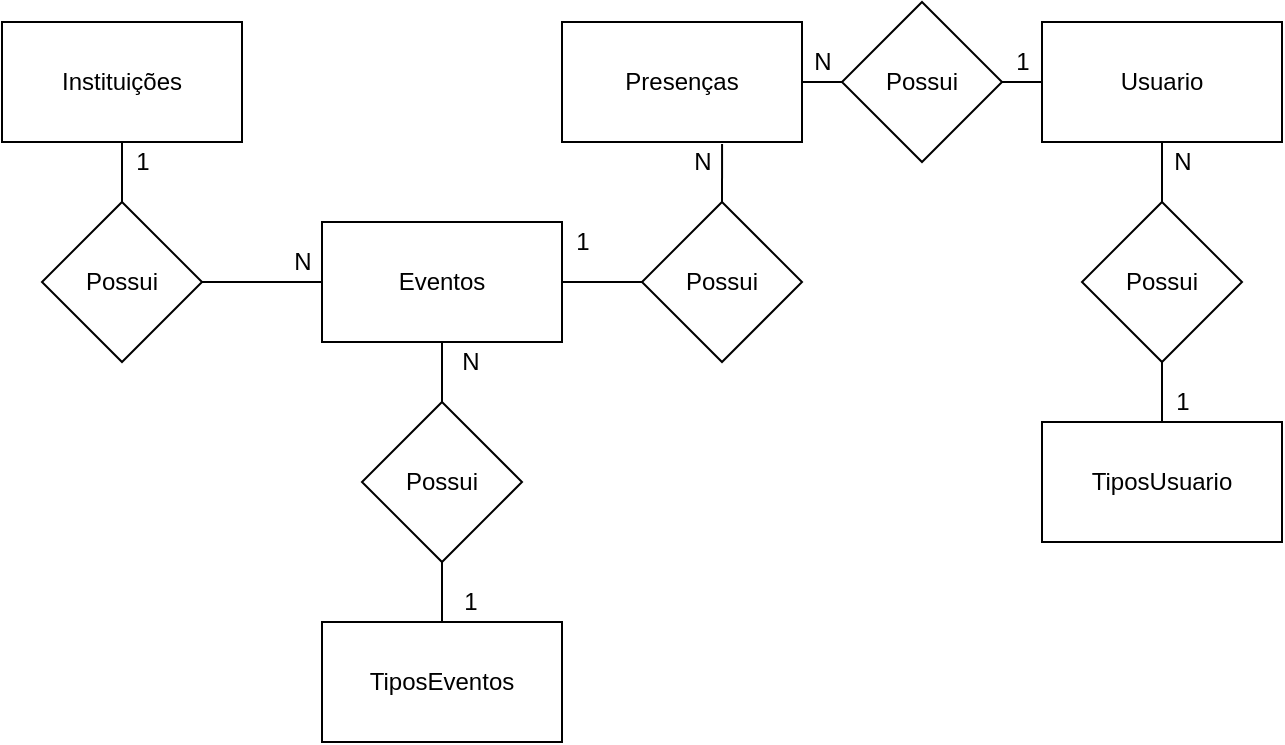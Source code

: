 <mxfile version="16.6.5" type="device" pages="2"><diagram id="ObKwiTXofC13rHkaumX3" name="Conceitual"><mxGraphModel dx="827" dy="462" grid="1" gridSize="10" guides="1" tooltips="1" connect="1" arrows="1" fold="1" page="1" pageScale="1" pageWidth="827" pageHeight="1169" math="0" shadow="0"><root><mxCell id="0"/><mxCell id="1" parent="0"/><mxCell id="L_Ko4BzmfGO2pb8uS7SX-14" style="edgeStyle=orthogonalEdgeStyle;rounded=0;orthogonalLoop=1;jettySize=auto;html=1;exitX=0;exitY=0.5;exitDx=0;exitDy=0;entryX=0.5;entryY=1;entryDx=0;entryDy=0;endArrow=none;endFill=0;startArrow=none;" edge="1" parent="1" source="L_Ko4BzmfGO2pb8uS7SX-9" target="L_Ko4BzmfGO2pb8uS7SX-4"><mxGeometry relative="1" as="geometry"><Array as="points"><mxPoint x="240" y="210"/></Array></mxGeometry></mxCell><mxCell id="L_Ko4BzmfGO2pb8uS7SX-31" style="edgeStyle=orthogonalEdgeStyle;rounded=0;orthogonalLoop=1;jettySize=auto;html=1;exitX=1;exitY=0.5;exitDx=0;exitDy=0;entryX=0;entryY=0.5;entryDx=0;entryDy=0;endArrow=none;endFill=0;" edge="1" parent="1" source="L_Ko4BzmfGO2pb8uS7SX-1" target="L_Ko4BzmfGO2pb8uS7SX-19"><mxGeometry relative="1" as="geometry"/></mxCell><mxCell id="L_Ko4BzmfGO2pb8uS7SX-1" value="Eventos" style="rounded=0;whiteSpace=wrap;html=1;" vertex="1" parent="1"><mxGeometry x="340" y="180" width="120" height="60" as="geometry"/></mxCell><mxCell id="L_Ko4BzmfGO2pb8uS7SX-18" style="edgeStyle=orthogonalEdgeStyle;rounded=0;orthogonalLoop=1;jettySize=auto;html=1;exitX=0.5;exitY=1;exitDx=0;exitDy=0;entryX=0.5;entryY=0;entryDx=0;entryDy=0;endArrow=none;endFill=0;startArrow=none;" edge="1" parent="1" source="L_Ko4BzmfGO2pb8uS7SX-21" target="L_Ko4BzmfGO2pb8uS7SX-6"><mxGeometry relative="1" as="geometry"/></mxCell><mxCell id="L_Ko4BzmfGO2pb8uS7SX-3" value="Usuario&lt;br&gt;" style="rounded=0;whiteSpace=wrap;html=1;" vertex="1" parent="1"><mxGeometry x="700" y="80" width="120" height="60" as="geometry"/></mxCell><mxCell id="L_Ko4BzmfGO2pb8uS7SX-4" value="Instituições" style="rounded=0;whiteSpace=wrap;html=1;" vertex="1" parent="1"><mxGeometry x="180" y="80" width="120" height="60" as="geometry"/></mxCell><mxCell id="L_Ko4BzmfGO2pb8uS7SX-11" style="edgeStyle=orthogonalEdgeStyle;rounded=0;orthogonalLoop=1;jettySize=auto;html=1;exitX=1;exitY=0.5;exitDx=0;exitDy=0;entryX=0;entryY=0.5;entryDx=0;entryDy=0;endArrow=none;endFill=0;startArrow=none;" edge="1" parent="1" source="L_Ko4BzmfGO2pb8uS7SX-23" target="L_Ko4BzmfGO2pb8uS7SX-3"><mxGeometry relative="1" as="geometry"/></mxCell><mxCell id="L_Ko4BzmfGO2pb8uS7SX-5" value="Presenças" style="rounded=0;whiteSpace=wrap;html=1;" vertex="1" parent="1"><mxGeometry x="460" y="80" width="120" height="60" as="geometry"/></mxCell><mxCell id="L_Ko4BzmfGO2pb8uS7SX-6" value="TiposUsuario" style="rounded=0;whiteSpace=wrap;html=1;" vertex="1" parent="1"><mxGeometry x="700" y="280" width="120" height="60" as="geometry"/></mxCell><mxCell id="L_Ko4BzmfGO2pb8uS7SX-7" value="N" style="text;html=1;align=center;verticalAlign=middle;resizable=0;points=[];autosize=1;strokeColor=none;fillColor=none;" vertex="1" parent="1"><mxGeometry x="320" y="190" width="20" height="20" as="geometry"/></mxCell><mxCell id="L_Ko4BzmfGO2pb8uS7SX-8" value="1" style="text;html=1;align=center;verticalAlign=middle;resizable=0;points=[];autosize=1;strokeColor=none;fillColor=none;" vertex="1" parent="1"><mxGeometry x="404" y="360" width="20" height="20" as="geometry"/></mxCell><mxCell id="L_Ko4BzmfGO2pb8uS7SX-9" value="Possui" style="rhombus;whiteSpace=wrap;html=1;" vertex="1" parent="1"><mxGeometry x="200" y="170" width="80" height="80" as="geometry"/></mxCell><mxCell id="L_Ko4BzmfGO2pb8uS7SX-15" value="" style="edgeStyle=orthogonalEdgeStyle;rounded=0;orthogonalLoop=1;jettySize=auto;html=1;exitX=0;exitY=0.5;exitDx=0;exitDy=0;entryX=1;entryY=0.5;entryDx=0;entryDy=0;endArrow=none;endFill=0;" edge="1" parent="1" source="L_Ko4BzmfGO2pb8uS7SX-1" target="L_Ko4BzmfGO2pb8uS7SX-9"><mxGeometry relative="1" as="geometry"><mxPoint x="340" y="210" as="sourcePoint"/><mxPoint x="240" y="140" as="targetPoint"/></mxGeometry></mxCell><mxCell id="L_Ko4BzmfGO2pb8uS7SX-17" style="edgeStyle=orthogonalEdgeStyle;rounded=0;orthogonalLoop=1;jettySize=auto;html=1;exitX=0.5;exitY=0;exitDx=0;exitDy=0;entryX=0.5;entryY=1;entryDx=0;entryDy=0;endArrow=none;endFill=0;" edge="1" parent="1" source="L_Ko4BzmfGO2pb8uS7SX-16" target="L_Ko4BzmfGO2pb8uS7SX-1"><mxGeometry relative="1" as="geometry"/></mxCell><mxCell id="L_Ko4BzmfGO2pb8uS7SX-16" value="TiposEventos" style="rounded=0;whiteSpace=wrap;html=1;" vertex="1" parent="1"><mxGeometry x="340" y="380" width="120" height="60" as="geometry"/></mxCell><mxCell id="L_Ko4BzmfGO2pb8uS7SX-20" value="Possui" style="rhombus;whiteSpace=wrap;html=1;" vertex="1" parent="1"><mxGeometry x="360" y="270" width="80" height="80" as="geometry"/></mxCell><mxCell id="L_Ko4BzmfGO2pb8uS7SX-21" value="Possui" style="rhombus;whiteSpace=wrap;html=1;" vertex="1" parent="1"><mxGeometry x="720" y="170" width="80" height="80" as="geometry"/></mxCell><mxCell id="L_Ko4BzmfGO2pb8uS7SX-22" value="" style="edgeStyle=orthogonalEdgeStyle;rounded=0;orthogonalLoop=1;jettySize=auto;html=1;exitX=0.5;exitY=1;exitDx=0;exitDy=0;entryX=0.5;entryY=0;entryDx=0;entryDy=0;endArrow=none;endFill=0;" edge="1" parent="1" source="L_Ko4BzmfGO2pb8uS7SX-3" target="L_Ko4BzmfGO2pb8uS7SX-21"><mxGeometry relative="1" as="geometry"><mxPoint x="760" y="140" as="sourcePoint"/><mxPoint x="760" y="280" as="targetPoint"/></mxGeometry></mxCell><mxCell id="L_Ko4BzmfGO2pb8uS7SX-23" value="Possui" style="rhombus;whiteSpace=wrap;html=1;" vertex="1" parent="1"><mxGeometry x="600" y="70" width="80" height="80" as="geometry"/></mxCell><mxCell id="L_Ko4BzmfGO2pb8uS7SX-24" value="" style="edgeStyle=orthogonalEdgeStyle;rounded=0;orthogonalLoop=1;jettySize=auto;html=1;exitX=1;exitY=0.5;exitDx=0;exitDy=0;entryX=0;entryY=0.5;entryDx=0;entryDy=0;endArrow=none;endFill=0;" edge="1" parent="1" source="L_Ko4BzmfGO2pb8uS7SX-5" target="L_Ko4BzmfGO2pb8uS7SX-23"><mxGeometry relative="1" as="geometry"><mxPoint x="580" y="110" as="sourcePoint"/><mxPoint x="700" y="110" as="targetPoint"/></mxGeometry></mxCell><mxCell id="L_Ko4BzmfGO2pb8uS7SX-25" value="N" style="text;html=1;align=center;verticalAlign=middle;resizable=0;points=[];autosize=1;strokeColor=none;fillColor=none;" vertex="1" parent="1"><mxGeometry x="404" y="240" width="20" height="20" as="geometry"/></mxCell><mxCell id="L_Ko4BzmfGO2pb8uS7SX-26" value="N" style="text;html=1;align=center;verticalAlign=middle;resizable=0;points=[];autosize=1;strokeColor=none;fillColor=none;" vertex="1" parent="1"><mxGeometry x="520" y="140" width="20" height="20" as="geometry"/></mxCell><mxCell id="L_Ko4BzmfGO2pb8uS7SX-27" value="1" style="text;html=1;align=center;verticalAlign=middle;resizable=0;points=[];autosize=1;strokeColor=none;fillColor=none;" vertex="1" parent="1"><mxGeometry x="240" y="140" width="20" height="20" as="geometry"/></mxCell><mxCell id="L_Ko4BzmfGO2pb8uS7SX-32" style="edgeStyle=orthogonalEdgeStyle;rounded=0;orthogonalLoop=1;jettySize=auto;html=1;exitX=0.5;exitY=0;exitDx=0;exitDy=0;entryX=0.667;entryY=1.017;entryDx=0;entryDy=0;entryPerimeter=0;endArrow=none;endFill=0;" edge="1" parent="1" source="L_Ko4BzmfGO2pb8uS7SX-19" target="L_Ko4BzmfGO2pb8uS7SX-5"><mxGeometry relative="1" as="geometry"/></mxCell><mxCell id="L_Ko4BzmfGO2pb8uS7SX-19" value="Possui" style="rhombus;whiteSpace=wrap;html=1;" vertex="1" parent="1"><mxGeometry x="500" y="170" width="80" height="80" as="geometry"/></mxCell><mxCell id="L_Ko4BzmfGO2pb8uS7SX-30" value="1" style="text;html=1;align=center;verticalAlign=middle;resizable=0;points=[];autosize=1;strokeColor=none;fillColor=none;" vertex="1" parent="1"><mxGeometry x="460" y="180" width="20" height="20" as="geometry"/></mxCell><mxCell id="L_Ko4BzmfGO2pb8uS7SX-33" value="1" style="text;html=1;align=center;verticalAlign=middle;resizable=0;points=[];autosize=1;strokeColor=none;fillColor=none;" vertex="1" parent="1"><mxGeometry x="680" y="90" width="20" height="20" as="geometry"/></mxCell><mxCell id="L_Ko4BzmfGO2pb8uS7SX-34" value="N" style="text;html=1;align=center;verticalAlign=middle;resizable=0;points=[];autosize=1;strokeColor=none;fillColor=none;" vertex="1" parent="1"><mxGeometry x="580" y="90" width="20" height="20" as="geometry"/></mxCell><mxCell id="L_Ko4BzmfGO2pb8uS7SX-35" value="N" style="text;html=1;align=center;verticalAlign=middle;resizable=0;points=[];autosize=1;strokeColor=none;fillColor=none;" vertex="1" parent="1"><mxGeometry x="760" y="140" width="20" height="20" as="geometry"/></mxCell><mxCell id="L_Ko4BzmfGO2pb8uS7SX-36" value="1" style="text;html=1;align=center;verticalAlign=middle;resizable=0;points=[];autosize=1;strokeColor=none;fillColor=none;" vertex="1" parent="1"><mxGeometry x="760" y="260" width="20" height="20" as="geometry"/></mxCell></root></mxGraphModel></diagram><diagram id="Mp6NI91gf2f8G7NTooKQ" name="Lógico "><mxGraphModel dx="1181" dy="660" grid="1" gridSize="10" guides="1" tooltips="1" connect="1" arrows="1" fold="1" page="1" pageScale="1" pageWidth="827" pageHeight="1169" math="0" shadow="0"><root><mxCell id="cVam9FXj_jk00Rop3EJl-0"/><mxCell id="cVam9FXj_jk00Rop3EJl-1" parent="cVam9FXj_jk00Rop3EJl-0"/><mxCell id="UEPCvkBu4rS4zPPGEIwF-0" value="TiposUsuario" style="shape=table;startSize=30;container=1;collapsible=1;childLayout=tableLayout;fixedRows=1;rowLines=0;fontStyle=1;align=center;resizeLast=1;" vertex="1" parent="cVam9FXj_jk00Rop3EJl-1"><mxGeometry x="60" y="40" width="180" height="90" as="geometry"/></mxCell><mxCell id="UEPCvkBu4rS4zPPGEIwF-1" value="" style="shape=tableRow;horizontal=0;startSize=0;swimlaneHead=0;swimlaneBody=0;fillColor=none;collapsible=0;dropTarget=0;points=[[0,0.5],[1,0.5]];portConstraint=eastwest;top=0;left=0;right=0;bottom=1;" vertex="1" parent="UEPCvkBu4rS4zPPGEIwF-0"><mxGeometry y="30" width="180" height="30" as="geometry"/></mxCell><mxCell id="UEPCvkBu4rS4zPPGEIwF-2" value="PK" style="shape=partialRectangle;connectable=0;fillColor=none;top=0;left=0;bottom=0;right=0;fontStyle=1;overflow=hidden;" vertex="1" parent="UEPCvkBu4rS4zPPGEIwF-1"><mxGeometry width="30" height="30" as="geometry"><mxRectangle width="30" height="30" as="alternateBounds"/></mxGeometry></mxCell><mxCell id="UEPCvkBu4rS4zPPGEIwF-3" value="IdTipoUsuario" style="shape=partialRectangle;connectable=0;fillColor=none;top=0;left=0;bottom=0;right=0;align=left;spacingLeft=6;fontStyle=5;overflow=hidden;" vertex="1" parent="UEPCvkBu4rS4zPPGEIwF-1"><mxGeometry x="30" width="150" height="30" as="geometry"><mxRectangle width="150" height="30" as="alternateBounds"/></mxGeometry></mxCell><mxCell id="UEPCvkBu4rS4zPPGEIwF-10" value="" style="shape=tableRow;horizontal=0;startSize=0;swimlaneHead=0;swimlaneBody=0;fillColor=none;collapsible=0;dropTarget=0;points=[[0,0.5],[1,0.5]];portConstraint=eastwest;top=0;left=0;right=0;bottom=0;" vertex="1" parent="UEPCvkBu4rS4zPPGEIwF-0"><mxGeometry y="60" width="180" height="30" as="geometry"/></mxCell><mxCell id="UEPCvkBu4rS4zPPGEIwF-11" value="" style="shape=partialRectangle;connectable=0;fillColor=none;top=0;left=0;bottom=0;right=0;editable=1;overflow=hidden;" vertex="1" parent="UEPCvkBu4rS4zPPGEIwF-10"><mxGeometry width="30" height="30" as="geometry"><mxRectangle width="30" height="30" as="alternateBounds"/></mxGeometry></mxCell><mxCell id="UEPCvkBu4rS4zPPGEIwF-12" value="tituloTipoUsuario" style="shape=partialRectangle;connectable=0;fillColor=none;top=0;left=0;bottom=0;right=0;align=left;spacingLeft=6;overflow=hidden;" vertex="1" parent="UEPCvkBu4rS4zPPGEIwF-10"><mxGeometry x="30" width="150" height="30" as="geometry"><mxRectangle width="150" height="30" as="alternateBounds"/></mxGeometry></mxCell><mxCell id="UEPCvkBu4rS4zPPGEIwF-13" value="Instituições" style="shape=table;startSize=30;container=1;collapsible=1;childLayout=tableLayout;fixedRows=1;rowLines=0;fontStyle=1;align=center;resizeLast=1;" vertex="1" parent="cVam9FXj_jk00Rop3EJl-1"><mxGeometry x="50" y="210" width="180" height="150" as="geometry"/></mxCell><mxCell id="UEPCvkBu4rS4zPPGEIwF-14" value="" style="shape=tableRow;horizontal=0;startSize=0;swimlaneHead=0;swimlaneBody=0;fillColor=none;collapsible=0;dropTarget=0;points=[[0,0.5],[1,0.5]];portConstraint=eastwest;top=0;left=0;right=0;bottom=1;" vertex="1" parent="UEPCvkBu4rS4zPPGEIwF-13"><mxGeometry y="30" width="180" height="30" as="geometry"/></mxCell><mxCell id="UEPCvkBu4rS4zPPGEIwF-15" value="PK" style="shape=partialRectangle;connectable=0;fillColor=none;top=0;left=0;bottom=0;right=0;fontStyle=1;overflow=hidden;" vertex="1" parent="UEPCvkBu4rS4zPPGEIwF-14"><mxGeometry width="30" height="30" as="geometry"><mxRectangle width="30" height="30" as="alternateBounds"/></mxGeometry></mxCell><mxCell id="UEPCvkBu4rS4zPPGEIwF-16" value="IdInstituição" style="shape=partialRectangle;connectable=0;fillColor=none;top=0;left=0;bottom=0;right=0;align=left;spacingLeft=6;fontStyle=5;overflow=hidden;" vertex="1" parent="UEPCvkBu4rS4zPPGEIwF-14"><mxGeometry x="30" width="150" height="30" as="geometry"><mxRectangle width="150" height="30" as="alternateBounds"/></mxGeometry></mxCell><mxCell id="UEPCvkBu4rS4zPPGEIwF-17" value="" style="shape=tableRow;horizontal=0;startSize=0;swimlaneHead=0;swimlaneBody=0;fillColor=none;collapsible=0;dropTarget=0;points=[[0,0.5],[1,0.5]];portConstraint=eastwest;top=0;left=0;right=0;bottom=0;" vertex="1" parent="UEPCvkBu4rS4zPPGEIwF-13"><mxGeometry y="60" width="180" height="30" as="geometry"/></mxCell><mxCell id="UEPCvkBu4rS4zPPGEIwF-18" value="" style="shape=partialRectangle;connectable=0;fillColor=none;top=0;left=0;bottom=0;right=0;editable=1;overflow=hidden;" vertex="1" parent="UEPCvkBu4rS4zPPGEIwF-17"><mxGeometry width="30" height="30" as="geometry"><mxRectangle width="30" height="30" as="alternateBounds"/></mxGeometry></mxCell><mxCell id="UEPCvkBu4rS4zPPGEIwF-19" value="NomeFantasia" style="shape=partialRectangle;connectable=0;fillColor=none;top=0;left=0;bottom=0;right=0;align=left;spacingLeft=6;overflow=hidden;" vertex="1" parent="UEPCvkBu4rS4zPPGEIwF-17"><mxGeometry x="30" width="150" height="30" as="geometry"><mxRectangle width="150" height="30" as="alternateBounds"/></mxGeometry></mxCell><mxCell id="UEPCvkBu4rS4zPPGEIwF-20" value="" style="shape=tableRow;horizontal=0;startSize=0;swimlaneHead=0;swimlaneBody=0;fillColor=none;collapsible=0;dropTarget=0;points=[[0,0.5],[1,0.5]];portConstraint=eastwest;top=0;left=0;right=0;bottom=0;" vertex="1" parent="UEPCvkBu4rS4zPPGEIwF-13"><mxGeometry y="90" width="180" height="30" as="geometry"/></mxCell><mxCell id="UEPCvkBu4rS4zPPGEIwF-21" value="" style="shape=partialRectangle;connectable=0;fillColor=none;top=0;left=0;bottom=0;right=0;editable=1;overflow=hidden;" vertex="1" parent="UEPCvkBu4rS4zPPGEIwF-20"><mxGeometry width="30" height="30" as="geometry"><mxRectangle width="30" height="30" as="alternateBounds"/></mxGeometry></mxCell><mxCell id="UEPCvkBu4rS4zPPGEIwF-22" value="CNPJ" style="shape=partialRectangle;connectable=0;fillColor=none;top=0;left=0;bottom=0;right=0;align=left;spacingLeft=6;overflow=hidden;" vertex="1" parent="UEPCvkBu4rS4zPPGEIwF-20"><mxGeometry x="30" width="150" height="30" as="geometry"><mxRectangle width="150" height="30" as="alternateBounds"/></mxGeometry></mxCell><mxCell id="UEPCvkBu4rS4zPPGEIwF-23" value="" style="shape=tableRow;horizontal=0;startSize=0;swimlaneHead=0;swimlaneBody=0;fillColor=none;collapsible=0;dropTarget=0;points=[[0,0.5],[1,0.5]];portConstraint=eastwest;top=0;left=0;right=0;bottom=0;" vertex="1" parent="UEPCvkBu4rS4zPPGEIwF-13"><mxGeometry y="120" width="180" height="30" as="geometry"/></mxCell><mxCell id="UEPCvkBu4rS4zPPGEIwF-24" value="" style="shape=partialRectangle;connectable=0;fillColor=none;top=0;left=0;bottom=0;right=0;editable=1;overflow=hidden;" vertex="1" parent="UEPCvkBu4rS4zPPGEIwF-23"><mxGeometry width="30" height="30" as="geometry"><mxRectangle width="30" height="30" as="alternateBounds"/></mxGeometry></mxCell><mxCell id="UEPCvkBu4rS4zPPGEIwF-25" value="Endereco" style="shape=partialRectangle;connectable=0;fillColor=none;top=0;left=0;bottom=0;right=0;align=left;spacingLeft=6;overflow=hidden;" vertex="1" parent="UEPCvkBu4rS4zPPGEIwF-23"><mxGeometry x="30" width="150" height="30" as="geometry"><mxRectangle width="150" height="30" as="alternateBounds"/></mxGeometry></mxCell><mxCell id="UEPCvkBu4rS4zPPGEIwF-26" value="Presenças" style="shape=table;startSize=30;container=1;collapsible=1;childLayout=tableLayout;fixedRows=1;rowLines=0;fontStyle=1;align=center;resizeLast=1;" vertex="1" parent="cVam9FXj_jk00Rop3EJl-1"><mxGeometry x="324" y="250" width="180" height="150" as="geometry"/></mxCell><mxCell id="UEPCvkBu4rS4zPPGEIwF-27" value="" style="shape=tableRow;horizontal=0;startSize=0;swimlaneHead=0;swimlaneBody=0;fillColor=none;collapsible=0;dropTarget=0;points=[[0,0.5],[1,0.5]];portConstraint=eastwest;top=0;left=0;right=0;bottom=1;" vertex="1" parent="UEPCvkBu4rS4zPPGEIwF-26"><mxGeometry y="30" width="180" height="30" as="geometry"/></mxCell><mxCell id="UEPCvkBu4rS4zPPGEIwF-28" value="PK" style="shape=partialRectangle;connectable=0;fillColor=none;top=0;left=0;bottom=0;right=0;fontStyle=1;overflow=hidden;" vertex="1" parent="UEPCvkBu4rS4zPPGEIwF-27"><mxGeometry width="30" height="30" as="geometry"><mxRectangle width="30" height="30" as="alternateBounds"/></mxGeometry></mxCell><mxCell id="UEPCvkBu4rS4zPPGEIwF-29" value="IdPresença" style="shape=partialRectangle;connectable=0;fillColor=none;top=0;left=0;bottom=0;right=0;align=left;spacingLeft=6;fontStyle=5;overflow=hidden;" vertex="1" parent="UEPCvkBu4rS4zPPGEIwF-27"><mxGeometry x="30" width="150" height="30" as="geometry"><mxRectangle width="150" height="30" as="alternateBounds"/></mxGeometry></mxCell><mxCell id="UEPCvkBu4rS4zPPGEIwF-78" value="" style="shape=tableRow;horizontal=0;startSize=0;swimlaneHead=0;swimlaneBody=0;fillColor=none;collapsible=0;dropTarget=0;points=[[0,0.5],[1,0.5]];portConstraint=eastwest;top=0;left=0;right=0;bottom=1;" vertex="1" parent="UEPCvkBu4rS4zPPGEIwF-26"><mxGeometry y="60" width="180" height="30" as="geometry"/></mxCell><mxCell id="UEPCvkBu4rS4zPPGEIwF-79" value="FK" style="shape=partialRectangle;connectable=0;fillColor=none;top=0;left=0;bottom=0;right=0;fontStyle=1;overflow=hidden;" vertex="1" parent="UEPCvkBu4rS4zPPGEIwF-78"><mxGeometry width="30" height="30" as="geometry"><mxRectangle width="30" height="30" as="alternateBounds"/></mxGeometry></mxCell><mxCell id="UEPCvkBu4rS4zPPGEIwF-80" value="IdUsuario" style="shape=partialRectangle;connectable=0;fillColor=none;top=0;left=0;bottom=0;right=0;align=left;spacingLeft=6;fontStyle=5;overflow=hidden;" vertex="1" parent="UEPCvkBu4rS4zPPGEIwF-78"><mxGeometry x="30" width="150" height="30" as="geometry"><mxRectangle width="150" height="30" as="alternateBounds"/></mxGeometry></mxCell><mxCell id="UEPCvkBu4rS4zPPGEIwF-81" value="" style="shape=tableRow;horizontal=0;startSize=0;swimlaneHead=0;swimlaneBody=0;fillColor=none;collapsible=0;dropTarget=0;points=[[0,0.5],[1,0.5]];portConstraint=eastwest;top=0;left=0;right=0;bottom=1;" vertex="1" parent="UEPCvkBu4rS4zPPGEIwF-26"><mxGeometry y="90" width="180" height="30" as="geometry"/></mxCell><mxCell id="UEPCvkBu4rS4zPPGEIwF-82" value="FK" style="shape=partialRectangle;connectable=0;fillColor=none;top=0;left=0;bottom=0;right=0;fontStyle=1;overflow=hidden;" vertex="1" parent="UEPCvkBu4rS4zPPGEIwF-81"><mxGeometry width="30" height="30" as="geometry"><mxRectangle width="30" height="30" as="alternateBounds"/></mxGeometry></mxCell><mxCell id="UEPCvkBu4rS4zPPGEIwF-83" value="IdEvento" style="shape=partialRectangle;connectable=0;fillColor=none;top=0;left=0;bottom=0;right=0;align=left;spacingLeft=6;fontStyle=5;overflow=hidden;" vertex="1" parent="UEPCvkBu4rS4zPPGEIwF-81"><mxGeometry x="30" width="150" height="30" as="geometry"><mxRectangle width="150" height="30" as="alternateBounds"/></mxGeometry></mxCell><mxCell id="UEPCvkBu4rS4zPPGEIwF-30" value="" style="shape=tableRow;horizontal=0;startSize=0;swimlaneHead=0;swimlaneBody=0;fillColor=none;collapsible=0;dropTarget=0;points=[[0,0.5],[1,0.5]];portConstraint=eastwest;top=0;left=0;right=0;bottom=0;" vertex="1" parent="UEPCvkBu4rS4zPPGEIwF-26"><mxGeometry y="120" width="180" height="30" as="geometry"/></mxCell><mxCell id="UEPCvkBu4rS4zPPGEIwF-31" value="" style="shape=partialRectangle;connectable=0;fillColor=none;top=0;left=0;bottom=0;right=0;editable=1;overflow=hidden;" vertex="1" parent="UEPCvkBu4rS4zPPGEIwF-30"><mxGeometry width="30" height="30" as="geometry"><mxRectangle width="30" height="30" as="alternateBounds"/></mxGeometry></mxCell><mxCell id="UEPCvkBu4rS4zPPGEIwF-32" value=" Situação" style="shape=partialRectangle;connectable=0;fillColor=none;top=0;left=0;bottom=0;right=0;align=left;spacingLeft=6;overflow=hidden;" vertex="1" parent="UEPCvkBu4rS4zPPGEIwF-30"><mxGeometry x="30" width="150" height="30" as="geometry"><mxRectangle width="150" height="30" as="alternateBounds"/></mxGeometry></mxCell><mxCell id="UEPCvkBu4rS4zPPGEIwF-39" value="Eventos" style="shape=table;startSize=30;container=1;collapsible=1;childLayout=tableLayout;fixedRows=1;rowLines=0;fontStyle=1;align=center;resizeLast=1;" vertex="1" parent="cVam9FXj_jk00Rop3EJl-1"><mxGeometry x="320" y="450" width="180" height="240" as="geometry"/></mxCell><mxCell id="UEPCvkBu4rS4zPPGEIwF-40" value="" style="shape=tableRow;horizontal=0;startSize=0;swimlaneHead=0;swimlaneBody=0;fillColor=none;collapsible=0;dropTarget=0;points=[[0,0.5],[1,0.5]];portConstraint=eastwest;top=0;left=0;right=0;bottom=1;" vertex="1" parent="UEPCvkBu4rS4zPPGEIwF-39"><mxGeometry y="30" width="180" height="30" as="geometry"/></mxCell><mxCell id="UEPCvkBu4rS4zPPGEIwF-41" value="PK" style="shape=partialRectangle;connectable=0;fillColor=none;top=0;left=0;bottom=0;right=0;fontStyle=1;overflow=hidden;" vertex="1" parent="UEPCvkBu4rS4zPPGEIwF-40"><mxGeometry width="30" height="30" as="geometry"><mxRectangle width="30" height="30" as="alternateBounds"/></mxGeometry></mxCell><mxCell id="UEPCvkBu4rS4zPPGEIwF-42" value="IdEvento" style="shape=partialRectangle;connectable=0;fillColor=none;top=0;left=0;bottom=0;right=0;align=left;spacingLeft=6;fontStyle=5;overflow=hidden;" vertex="1" parent="UEPCvkBu4rS4zPPGEIwF-40"><mxGeometry x="30" width="150" height="30" as="geometry"><mxRectangle width="150" height="30" as="alternateBounds"/></mxGeometry></mxCell><mxCell id="UEPCvkBu4rS4zPPGEIwF-95" value="" style="shape=tableRow;horizontal=0;startSize=0;swimlaneHead=0;swimlaneBody=0;fillColor=none;collapsible=0;dropTarget=0;points=[[0,0.5],[1,0.5]];portConstraint=eastwest;top=0;left=0;right=0;bottom=1;" vertex="1" parent="UEPCvkBu4rS4zPPGEIwF-39"><mxGeometry y="60" width="180" height="30" as="geometry"/></mxCell><mxCell id="UEPCvkBu4rS4zPPGEIwF-96" value="FK" style="shape=partialRectangle;connectable=0;fillColor=none;top=0;left=0;bottom=0;right=0;fontStyle=1;overflow=hidden;" vertex="1" parent="UEPCvkBu4rS4zPPGEIwF-95"><mxGeometry width="30" height="30" as="geometry"><mxRectangle width="30" height="30" as="alternateBounds"/></mxGeometry></mxCell><mxCell id="UEPCvkBu4rS4zPPGEIwF-97" value="IdTipoEvento" style="shape=partialRectangle;connectable=0;fillColor=none;top=0;left=0;bottom=0;right=0;align=left;spacingLeft=6;fontStyle=5;overflow=hidden;" vertex="1" parent="UEPCvkBu4rS4zPPGEIwF-95"><mxGeometry x="30" width="150" height="30" as="geometry"><mxRectangle width="150" height="30" as="alternateBounds"/></mxGeometry></mxCell><mxCell id="UEPCvkBu4rS4zPPGEIwF-92" value="" style="shape=tableRow;horizontal=0;startSize=0;swimlaneHead=0;swimlaneBody=0;fillColor=none;collapsible=0;dropTarget=0;points=[[0,0.5],[1,0.5]];portConstraint=eastwest;top=0;left=0;right=0;bottom=1;" vertex="1" parent="UEPCvkBu4rS4zPPGEIwF-39"><mxGeometry y="90" width="180" height="30" as="geometry"/></mxCell><mxCell id="UEPCvkBu4rS4zPPGEIwF-93" value="FK" style="shape=partialRectangle;connectable=0;fillColor=none;top=0;left=0;bottom=0;right=0;fontStyle=1;overflow=hidden;" vertex="1" parent="UEPCvkBu4rS4zPPGEIwF-92"><mxGeometry width="30" height="30" as="geometry"><mxRectangle width="30" height="30" as="alternateBounds"/></mxGeometry></mxCell><mxCell id="UEPCvkBu4rS4zPPGEIwF-94" value="IdInstituicao" style="shape=partialRectangle;connectable=0;fillColor=none;top=0;left=0;bottom=0;right=0;align=left;spacingLeft=6;fontStyle=5;overflow=hidden;" vertex="1" parent="UEPCvkBu4rS4zPPGEIwF-92"><mxGeometry x="30" width="150" height="30" as="geometry"><mxRectangle width="150" height="30" as="alternateBounds"/></mxGeometry></mxCell><mxCell id="UEPCvkBu4rS4zPPGEIwF-43" value="" style="shape=tableRow;horizontal=0;startSize=0;swimlaneHead=0;swimlaneBody=0;fillColor=none;collapsible=0;dropTarget=0;points=[[0,0.5],[1,0.5]];portConstraint=eastwest;top=0;left=0;right=0;bottom=0;" vertex="1" parent="UEPCvkBu4rS4zPPGEIwF-39"><mxGeometry y="120" width="180" height="30" as="geometry"/></mxCell><mxCell id="UEPCvkBu4rS4zPPGEIwF-44" value="" style="shape=partialRectangle;connectable=0;fillColor=none;top=0;left=0;bottom=0;right=0;editable=1;overflow=hidden;" vertex="1" parent="UEPCvkBu4rS4zPPGEIwF-43"><mxGeometry width="30" height="30" as="geometry"><mxRectangle width="30" height="30" as="alternateBounds"/></mxGeometry></mxCell><mxCell id="UEPCvkBu4rS4zPPGEIwF-45" value="NomeEvento" style="shape=partialRectangle;connectable=0;fillColor=none;top=0;left=0;bottom=0;right=0;align=left;spacingLeft=6;overflow=hidden;" vertex="1" parent="UEPCvkBu4rS4zPPGEIwF-43"><mxGeometry x="30" width="150" height="30" as="geometry"><mxRectangle width="150" height="30" as="alternateBounds"/></mxGeometry></mxCell><mxCell id="UEPCvkBu4rS4zPPGEIwF-46" value="" style="shape=tableRow;horizontal=0;startSize=0;swimlaneHead=0;swimlaneBody=0;fillColor=none;collapsible=0;dropTarget=0;points=[[0,0.5],[1,0.5]];portConstraint=eastwest;top=0;left=0;right=0;bottom=0;" vertex="1" parent="UEPCvkBu4rS4zPPGEIwF-39"><mxGeometry y="150" width="180" height="30" as="geometry"/></mxCell><mxCell id="UEPCvkBu4rS4zPPGEIwF-47" value="" style="shape=partialRectangle;connectable=0;fillColor=none;top=0;left=0;bottom=0;right=0;editable=1;overflow=hidden;" vertex="1" parent="UEPCvkBu4rS4zPPGEIwF-46"><mxGeometry width="30" height="30" as="geometry"><mxRectangle width="30" height="30" as="alternateBounds"/></mxGeometry></mxCell><mxCell id="UEPCvkBu4rS4zPPGEIwF-48" value="DataEvento" style="shape=partialRectangle;connectable=0;fillColor=none;top=0;left=0;bottom=0;right=0;align=left;spacingLeft=6;overflow=hidden;" vertex="1" parent="UEPCvkBu4rS4zPPGEIwF-46"><mxGeometry x="30" width="150" height="30" as="geometry"><mxRectangle width="150" height="30" as="alternateBounds"/></mxGeometry></mxCell><mxCell id="UEPCvkBu4rS4zPPGEIwF-49" value="" style="shape=tableRow;horizontal=0;startSize=0;swimlaneHead=0;swimlaneBody=0;fillColor=none;collapsible=0;dropTarget=0;points=[[0,0.5],[1,0.5]];portConstraint=eastwest;top=0;left=0;right=0;bottom=0;" vertex="1" parent="UEPCvkBu4rS4zPPGEIwF-39"><mxGeometry y="180" width="180" height="30" as="geometry"/></mxCell><mxCell id="UEPCvkBu4rS4zPPGEIwF-50" value="" style="shape=partialRectangle;connectable=0;fillColor=none;top=0;left=0;bottom=0;right=0;editable=1;overflow=hidden;" vertex="1" parent="UEPCvkBu4rS4zPPGEIwF-49"><mxGeometry width="30" height="30" as="geometry"><mxRectangle width="30" height="30" as="alternateBounds"/></mxGeometry></mxCell><mxCell id="UEPCvkBu4rS4zPPGEIwF-51" value="acessoLivre" style="shape=partialRectangle;connectable=0;fillColor=none;top=0;left=0;bottom=0;right=0;align=left;spacingLeft=6;overflow=hidden;" vertex="1" parent="UEPCvkBu4rS4zPPGEIwF-49"><mxGeometry x="30" width="150" height="30" as="geometry"><mxRectangle width="150" height="30" as="alternateBounds"/></mxGeometry></mxCell><mxCell id="UEPCvkBu4rS4zPPGEIwF-85" value="" style="shape=tableRow;horizontal=0;startSize=0;swimlaneHead=0;swimlaneBody=0;fillColor=none;collapsible=0;dropTarget=0;points=[[0,0.5],[1,0.5]];portConstraint=eastwest;top=0;left=0;right=0;bottom=0;" vertex="1" parent="UEPCvkBu4rS4zPPGEIwF-39"><mxGeometry y="210" width="180" height="30" as="geometry"/></mxCell><mxCell id="UEPCvkBu4rS4zPPGEIwF-86" value="" style="shape=partialRectangle;connectable=0;fillColor=none;top=0;left=0;bottom=0;right=0;editable=1;overflow=hidden;" vertex="1" parent="UEPCvkBu4rS4zPPGEIwF-85"><mxGeometry width="30" height="30" as="geometry"><mxRectangle width="30" height="30" as="alternateBounds"/></mxGeometry></mxCell><mxCell id="UEPCvkBu4rS4zPPGEIwF-87" value="Descricao" style="shape=partialRectangle;connectable=0;fillColor=none;top=0;left=0;bottom=0;right=0;align=left;spacingLeft=6;overflow=hidden;" vertex="1" parent="UEPCvkBu4rS4zPPGEIwF-85"><mxGeometry x="30" width="150" height="30" as="geometry"><mxRectangle width="150" height="30" as="alternateBounds"/></mxGeometry></mxCell><mxCell id="UEPCvkBu4rS4zPPGEIwF-52" value="Usuarios" style="shape=table;startSize=30;container=1;collapsible=1;childLayout=tableLayout;fixedRows=1;rowLines=0;fontStyle=1;align=center;resizeLast=1;" vertex="1" parent="cVam9FXj_jk00Rop3EJl-1"><mxGeometry x="320" y="40" width="180" height="180" as="geometry"/></mxCell><mxCell id="UEPCvkBu4rS4zPPGEIwF-88" value="" style="shape=tableRow;horizontal=0;startSize=0;swimlaneHead=0;swimlaneBody=0;fillColor=none;collapsible=0;dropTarget=0;points=[[0,0.5],[1,0.5]];portConstraint=eastwest;top=0;left=0;right=0;bottom=1;" vertex="1" parent="UEPCvkBu4rS4zPPGEIwF-52"><mxGeometry y="30" width="180" height="30" as="geometry"/></mxCell><mxCell id="UEPCvkBu4rS4zPPGEIwF-89" value="PK" style="shape=partialRectangle;connectable=0;fillColor=none;top=0;left=0;bottom=0;right=0;fontStyle=1;overflow=hidden;" vertex="1" parent="UEPCvkBu4rS4zPPGEIwF-88"><mxGeometry width="30" height="30" as="geometry"><mxRectangle width="30" height="30" as="alternateBounds"/></mxGeometry></mxCell><mxCell id="UEPCvkBu4rS4zPPGEIwF-90" value="IdUsuario" style="shape=partialRectangle;connectable=0;fillColor=none;top=0;left=0;bottom=0;right=0;align=left;spacingLeft=6;fontStyle=5;overflow=hidden;" vertex="1" parent="UEPCvkBu4rS4zPPGEIwF-88"><mxGeometry x="30" width="150" height="30" as="geometry"><mxRectangle width="150" height="30" as="alternateBounds"/></mxGeometry></mxCell><mxCell id="UEPCvkBu4rS4zPPGEIwF-53" value="" style="shape=tableRow;horizontal=0;startSize=0;swimlaneHead=0;swimlaneBody=0;fillColor=none;collapsible=0;dropTarget=0;points=[[0,0.5],[1,0.5]];portConstraint=eastwest;top=0;left=0;right=0;bottom=1;" vertex="1" parent="UEPCvkBu4rS4zPPGEIwF-52"><mxGeometry y="60" width="180" height="30" as="geometry"/></mxCell><mxCell id="UEPCvkBu4rS4zPPGEIwF-54" value="FK" style="shape=partialRectangle;connectable=0;fillColor=none;top=0;left=0;bottom=0;right=0;fontStyle=1;overflow=hidden;" vertex="1" parent="UEPCvkBu4rS4zPPGEIwF-53"><mxGeometry width="30" height="30" as="geometry"><mxRectangle width="30" height="30" as="alternateBounds"/></mxGeometry></mxCell><mxCell id="UEPCvkBu4rS4zPPGEIwF-55" value="IdTipoUsuario" style="shape=partialRectangle;connectable=0;fillColor=none;top=0;left=0;bottom=0;right=0;align=left;spacingLeft=6;fontStyle=5;overflow=hidden;" vertex="1" parent="UEPCvkBu4rS4zPPGEIwF-53"><mxGeometry x="30" width="150" height="30" as="geometry"><mxRectangle width="150" height="30" as="alternateBounds"/></mxGeometry></mxCell><mxCell id="UEPCvkBu4rS4zPPGEIwF-56" value="" style="shape=tableRow;horizontal=0;startSize=0;swimlaneHead=0;swimlaneBody=0;fillColor=none;collapsible=0;dropTarget=0;points=[[0,0.5],[1,0.5]];portConstraint=eastwest;top=0;left=0;right=0;bottom=0;" vertex="1" parent="UEPCvkBu4rS4zPPGEIwF-52"><mxGeometry y="90" width="180" height="30" as="geometry"/></mxCell><mxCell id="UEPCvkBu4rS4zPPGEIwF-57" value="" style="shape=partialRectangle;connectable=0;fillColor=none;top=0;left=0;bottom=0;right=0;editable=1;overflow=hidden;" vertex="1" parent="UEPCvkBu4rS4zPPGEIwF-56"><mxGeometry width="30" height="30" as="geometry"><mxRectangle width="30" height="30" as="alternateBounds"/></mxGeometry></mxCell><mxCell id="UEPCvkBu4rS4zPPGEIwF-58" value="NomeUsuario" style="shape=partialRectangle;connectable=0;fillColor=none;top=0;left=0;bottom=0;right=0;align=left;spacingLeft=6;overflow=hidden;" vertex="1" parent="UEPCvkBu4rS4zPPGEIwF-56"><mxGeometry x="30" width="150" height="30" as="geometry"><mxRectangle width="150" height="30" as="alternateBounds"/></mxGeometry></mxCell><mxCell id="UEPCvkBu4rS4zPPGEIwF-59" value="" style="shape=tableRow;horizontal=0;startSize=0;swimlaneHead=0;swimlaneBody=0;fillColor=none;collapsible=0;dropTarget=0;points=[[0,0.5],[1,0.5]];portConstraint=eastwest;top=0;left=0;right=0;bottom=0;" vertex="1" parent="UEPCvkBu4rS4zPPGEIwF-52"><mxGeometry y="120" width="180" height="30" as="geometry"/></mxCell><mxCell id="UEPCvkBu4rS4zPPGEIwF-60" value="" style="shape=partialRectangle;connectable=0;fillColor=none;top=0;left=0;bottom=0;right=0;editable=1;overflow=hidden;" vertex="1" parent="UEPCvkBu4rS4zPPGEIwF-59"><mxGeometry width="30" height="30" as="geometry"><mxRectangle width="30" height="30" as="alternateBounds"/></mxGeometry></mxCell><mxCell id="UEPCvkBu4rS4zPPGEIwF-61" value="Email" style="shape=partialRectangle;connectable=0;fillColor=none;top=0;left=0;bottom=0;right=0;align=left;spacingLeft=6;overflow=hidden;" vertex="1" parent="UEPCvkBu4rS4zPPGEIwF-59"><mxGeometry x="30" width="150" height="30" as="geometry"><mxRectangle width="150" height="30" as="alternateBounds"/></mxGeometry></mxCell><mxCell id="UEPCvkBu4rS4zPPGEIwF-62" value="" style="shape=tableRow;horizontal=0;startSize=0;swimlaneHead=0;swimlaneBody=0;fillColor=none;collapsible=0;dropTarget=0;points=[[0,0.5],[1,0.5]];portConstraint=eastwest;top=0;left=0;right=0;bottom=0;" vertex="1" parent="UEPCvkBu4rS4zPPGEIwF-52"><mxGeometry y="150" width="180" height="30" as="geometry"/></mxCell><mxCell id="UEPCvkBu4rS4zPPGEIwF-63" value="" style="shape=partialRectangle;connectable=0;fillColor=none;top=0;left=0;bottom=0;right=0;editable=1;overflow=hidden;" vertex="1" parent="UEPCvkBu4rS4zPPGEIwF-62"><mxGeometry width="30" height="30" as="geometry"><mxRectangle width="30" height="30" as="alternateBounds"/></mxGeometry></mxCell><mxCell id="UEPCvkBu4rS4zPPGEIwF-64" value="Senha" style="shape=partialRectangle;connectable=0;fillColor=none;top=0;left=0;bottom=0;right=0;align=left;spacingLeft=6;overflow=hidden;" vertex="1" parent="UEPCvkBu4rS4zPPGEIwF-62"><mxGeometry x="30" width="150" height="30" as="geometry"><mxRectangle width="150" height="30" as="alternateBounds"/></mxGeometry></mxCell><mxCell id="UEPCvkBu4rS4zPPGEIwF-65" value="TiposEventos" style="shape=table;startSize=30;container=1;collapsible=1;childLayout=tableLayout;fixedRows=1;rowLines=0;fontStyle=1;align=center;resizeLast=1;" vertex="1" parent="cVam9FXj_jk00Rop3EJl-1"><mxGeometry x="570" y="70" width="180" height="90" as="geometry"/></mxCell><mxCell id="UEPCvkBu4rS4zPPGEIwF-66" value="" style="shape=tableRow;horizontal=0;startSize=0;swimlaneHead=0;swimlaneBody=0;fillColor=none;collapsible=0;dropTarget=0;points=[[0,0.5],[1,0.5]];portConstraint=eastwest;top=0;left=0;right=0;bottom=1;" vertex="1" parent="UEPCvkBu4rS4zPPGEIwF-65"><mxGeometry y="30" width="180" height="30" as="geometry"/></mxCell><mxCell id="UEPCvkBu4rS4zPPGEIwF-67" value="PK" style="shape=partialRectangle;connectable=0;fillColor=none;top=0;left=0;bottom=0;right=0;fontStyle=1;overflow=hidden;" vertex="1" parent="UEPCvkBu4rS4zPPGEIwF-66"><mxGeometry width="30" height="30" as="geometry"><mxRectangle width="30" height="30" as="alternateBounds"/></mxGeometry></mxCell><mxCell id="UEPCvkBu4rS4zPPGEIwF-68" value="IdTipoEvento" style="shape=partialRectangle;connectable=0;fillColor=none;top=0;left=0;bottom=0;right=0;align=left;spacingLeft=6;fontStyle=5;overflow=hidden;" vertex="1" parent="UEPCvkBu4rS4zPPGEIwF-66"><mxGeometry x="30" width="150" height="30" as="geometry"><mxRectangle width="150" height="30" as="alternateBounds"/></mxGeometry></mxCell><mxCell id="UEPCvkBu4rS4zPPGEIwF-69" value="" style="shape=tableRow;horizontal=0;startSize=0;swimlaneHead=0;swimlaneBody=0;fillColor=none;collapsible=0;dropTarget=0;points=[[0,0.5],[1,0.5]];portConstraint=eastwest;top=0;left=0;right=0;bottom=0;" vertex="1" parent="UEPCvkBu4rS4zPPGEIwF-65"><mxGeometry y="60" width="180" height="30" as="geometry"/></mxCell><mxCell id="UEPCvkBu4rS4zPPGEIwF-70" value="" style="shape=partialRectangle;connectable=0;fillColor=none;top=0;left=0;bottom=0;right=0;editable=1;overflow=hidden;" vertex="1" parent="UEPCvkBu4rS4zPPGEIwF-69"><mxGeometry width="30" height="30" as="geometry"><mxRectangle width="30" height="30" as="alternateBounds"/></mxGeometry></mxCell><mxCell id="UEPCvkBu4rS4zPPGEIwF-71" value="tituloTipoEvento" style="shape=partialRectangle;connectable=0;fillColor=none;top=0;left=0;bottom=0;right=0;align=left;spacingLeft=6;overflow=hidden;" vertex="1" parent="UEPCvkBu4rS4zPPGEIwF-69"><mxGeometry x="30" width="150" height="30" as="geometry"><mxRectangle width="150" height="30" as="alternateBounds"/></mxGeometry></mxCell><mxCell id="UEPCvkBu4rS4zPPGEIwF-91" style="edgeStyle=orthogonalEdgeStyle;rounded=1;orthogonalLoop=1;jettySize=auto;html=1;exitX=1;exitY=0.5;exitDx=0;exitDy=0;entryX=0;entryY=0.5;entryDx=0;entryDy=0;endArrow=ERoneToMany;endFill=0;" edge="1" parent="cVam9FXj_jk00Rop3EJl-1" source="UEPCvkBu4rS4zPPGEIwF-1" target="UEPCvkBu4rS4zPPGEIwF-53"><mxGeometry relative="1" as="geometry"/></mxCell><mxCell id="UEPCvkBu4rS4zPPGEIwF-98" style="edgeStyle=orthogonalEdgeStyle;rounded=1;orthogonalLoop=1;jettySize=auto;html=1;exitX=0;exitY=0.5;exitDx=0;exitDy=0;entryX=1;entryY=0.5;entryDx=0;entryDy=0;endArrow=ERoneToMany;endFill=0;" edge="1" parent="cVam9FXj_jk00Rop3EJl-1" source="UEPCvkBu4rS4zPPGEIwF-66" target="UEPCvkBu4rS4zPPGEIwF-95"><mxGeometry relative="1" as="geometry"/></mxCell><mxCell id="UEPCvkBu4rS4zPPGEIwF-99" style="edgeStyle=orthogonalEdgeStyle;rounded=1;orthogonalLoop=1;jettySize=auto;html=1;exitX=1;exitY=0.5;exitDx=0;exitDy=0;entryX=0;entryY=0.5;entryDx=0;entryDy=0;endArrow=ERoneToMany;endFill=0;" edge="1" parent="cVam9FXj_jk00Rop3EJl-1" source="UEPCvkBu4rS4zPPGEIwF-14" target="UEPCvkBu4rS4zPPGEIwF-92"><mxGeometry relative="1" as="geometry"/></mxCell><mxCell id="UEPCvkBu4rS4zPPGEIwF-100" style="edgeStyle=orthogonalEdgeStyle;rounded=1;orthogonalLoop=1;jettySize=auto;html=1;exitX=0;exitY=0.5;exitDx=0;exitDy=0;entryX=0;entryY=0.5;entryDx=0;entryDy=0;endArrow=ERoneToMany;endFill=0;" edge="1" parent="cVam9FXj_jk00Rop3EJl-1" source="UEPCvkBu4rS4zPPGEIwF-88" target="UEPCvkBu4rS4zPPGEIwF-78"><mxGeometry relative="1" as="geometry"/></mxCell><mxCell id="UEPCvkBu4rS4zPPGEIwF-101" style="edgeStyle=orthogonalEdgeStyle;rounded=1;orthogonalLoop=1;jettySize=auto;html=1;exitX=0;exitY=0.5;exitDx=0;exitDy=0;entryX=0;entryY=0.5;entryDx=0;entryDy=0;endArrow=ERoneToMany;endFill=0;" edge="1" parent="cVam9FXj_jk00Rop3EJl-1" source="UEPCvkBu4rS4zPPGEIwF-81" target="UEPCvkBu4rS4zPPGEIwF-40"><mxGeometry relative="1" as="geometry"/></mxCell></root></mxGraphModel></diagram></mxfile>
